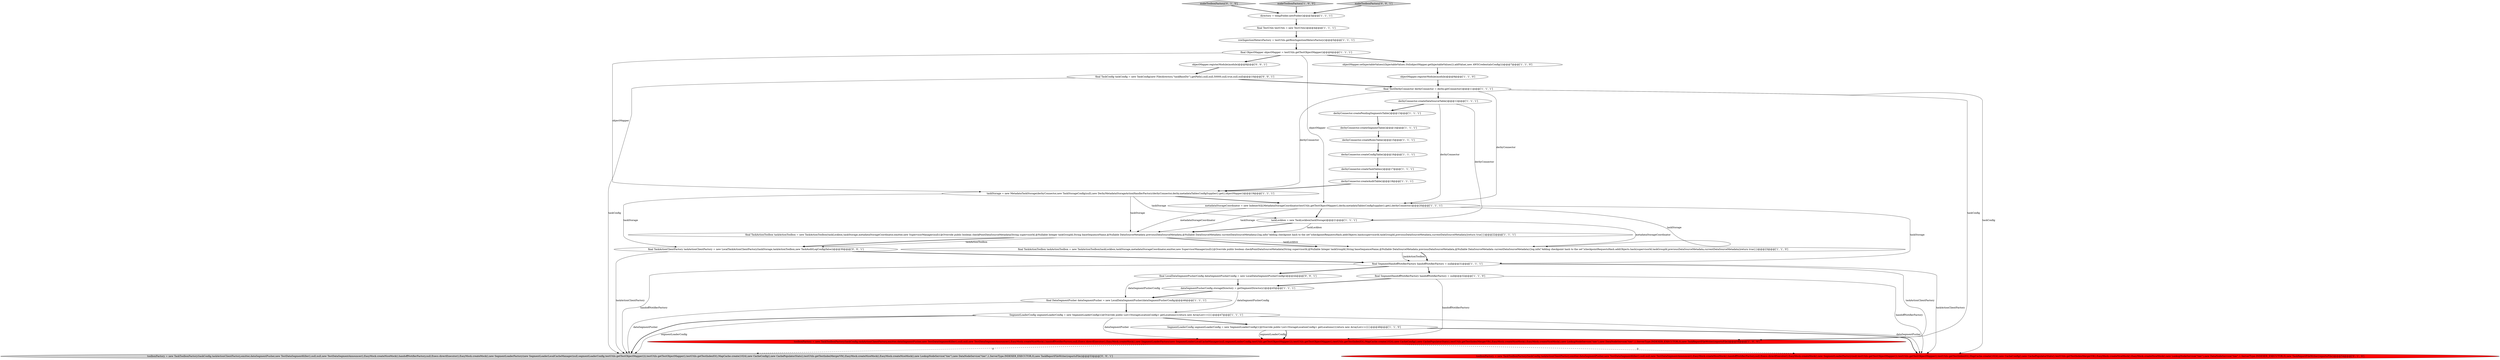 digraph {
32 [style = filled, label = "final TaskActionClientFactory taskActionClientFactory = new LocalTaskActionClientFactory(taskStorage,taskActionToolbox,new TaskAuditLogConfig(false))@@@30@@@['0', '0', '1']", fillcolor = white, shape = ellipse image = "AAA0AAABBB3BBB"];
21 [style = filled, label = "final SegmentHandoffNotifierFactory handoffNotifierFactory = null@@@31@@@['1', '1', '1']", fillcolor = white, shape = ellipse image = "AAA0AAABBB1BBB"];
24 [style = filled, label = "final DataSegmentPusher dataSegmentPusher = new LocalDataSegmentPusher(dataSegmentPusherConfig)@@@46@@@['1', '1', '1']", fillcolor = white, shape = ellipse image = "AAA0AAABBB1BBB"];
7 [style = filled, label = "taskStorage = new MetadataTaskStorage(derbyConnector,new TaskStorageConfig(null),new DerbyMetadataStorageActionHandlerFactory(derbyConnector,derby.metadataTablesConfigSupplier().get(),objectMapper))@@@19@@@['1', '1', '1']", fillcolor = white, shape = ellipse image = "AAA0AAABBB1BBB"];
28 [style = filled, label = "makeToolboxFactory['0', '1', '0']", fillcolor = lightgray, shape = diamond image = "AAA0AAABBB2BBB"];
17 [style = filled, label = "derbyConnector.createAuditTable()@@@18@@@['1', '1', '1']", fillcolor = white, shape = ellipse image = "AAA0AAABBB1BBB"];
27 [style = filled, label = "toolboxFactory = new TaskToolboxFactory(taskConfig,taskActionClientFactory,emitter,dataSegmentPusher,new TestDataSegmentKiller(),null,null,new TestDataSegmentAnnouncer(),EasyMock.createNiceMock(),handoffNotifierFactory,null,Execs.directExecutor(),EasyMock.createMock(),new SegmentLoaderFactory(null,testUtils.getTestObjectMapper()),testUtils.getTestObjectMapper(),testUtils.getTestIndexIO(),MapCache.create(1024),new CacheConfig(),new CachePopulatorStats(),testUtils.getTestIndexMergerV9(),EasyMock.createNiceMock(),EasyMock.createNiceMock(),new LookupNodeService(\"tier\"),new DataNodeService(\"tier\",1,ServerType.INDEXER_EXECUTOR,0),new TaskReportFileWriter(reportsFile))@@@54@@@['0', '1', '0']", fillcolor = red, shape = ellipse image = "AAA1AAABBB2BBB"];
25 [style = filled, label = "final TestUtils testUtils = new TestUtils()@@@4@@@['1', '1', '1']", fillcolor = white, shape = ellipse image = "AAA0AAABBB1BBB"];
31 [style = filled, label = "final TaskConfig taskConfig = new TaskConfig(new File(directory,\"taskBaseDir\").getPath(),null,null,50000,null,true,null,null)@@@10@@@['0', '0', '1']", fillcolor = white, shape = ellipse image = "AAA0AAABBB3BBB"];
13 [style = filled, label = "makeToolboxFactory['1', '0', '0']", fillcolor = lightgray, shape = diamond image = "AAA0AAABBB1BBB"];
26 [style = filled, label = "derbyConnector.createSegmentTable()@@@14@@@['1', '1', '1']", fillcolor = white, shape = ellipse image = "AAA0AAABBB1BBB"];
6 [style = filled, label = "rowIngestionMetersFactory = testUtils.getRowIngestionMetersFactory()@@@5@@@['1', '1', '1']", fillcolor = white, shape = ellipse image = "AAA0AAABBB1BBB"];
2 [style = filled, label = "objectMapper.registerModule(module)@@@9@@@['1', '1', '0']", fillcolor = white, shape = ellipse image = "AAA0AAABBB1BBB"];
29 [style = filled, label = "toolboxFactory = new TaskToolboxFactory(taskConfig,taskActionClientFactory,emitter,dataSegmentPusher,new TestDataSegmentKiller(),null,null,new TestDataSegmentAnnouncer(),EasyMock.createNiceMock(),handoffNotifierFactory,null,Execs.directExecutor(),EasyMock.createMock(),new SegmentLoaderFactory(new SegmentLoaderLocalCacheManager(null,segmentLoaderConfig,testUtils.getTestObjectMapper())),testUtils.getTestObjectMapper(),testUtils.getTestIndexIO(),MapCache.create(1024),new CacheConfig(),new CachePopulatorStats(),testUtils.getTestIndexMergerV9(),EasyMock.createNiceMock(),EasyMock.createNiceMock(),new LookupNodeService(\"tier\"),new DataNodeService(\"tier\",1,ServerType.INDEXER_EXECUTOR,0),new TaskReportFileWriter(reportsFile))@@@53@@@['0', '0', '1']", fillcolor = lightgray, shape = ellipse image = "AAA0AAABBB3BBB"];
5 [style = filled, label = "final SegmentHandoffNotifierFactory handoffNotifierFactory = null@@@32@@@['1', '1', '0']", fillcolor = white, shape = ellipse image = "AAA0AAABBB1BBB"];
4 [style = filled, label = "derbyConnector.createDataSourceTable()@@@12@@@['1', '1', '1']", fillcolor = white, shape = ellipse image = "AAA0AAABBB1BBB"];
12 [style = filled, label = "toolboxFactory = new TaskToolboxFactory(taskConfig,taskActionClientFactory,emitter,dataSegmentPusher,new TestDataSegmentKiller(),null,null,new TestDataSegmentAnnouncer(),EasyMock.createNiceMock(),handoffNotifierFactory,null,Execs.directExecutor(),EasyMock.createMock(),new SegmentLoaderFactory(new SegmentLoaderLocalCacheManager(null,segmentLoaderConfig,testUtils.getTestObjectMapper())),testUtils.getTestObjectMapper(),testUtils.getTestIndexIO(),MapCache.create(1024),new CacheConfig(),new CachePopulatorStats(),testUtils.getTestIndexMergerV9(),EasyMock.createNiceMock(),EasyMock.createNiceMock(),new LookupNodeService(\"tier\"),new DataNodeService(\"tier\",1,ServerType.INDEXER_EXECUTOR,0),new TaskReportFileWriter(reportsFile))@@@54@@@['1', '0', '0']", fillcolor = red, shape = ellipse image = "AAA1AAABBB1BBB"];
16 [style = filled, label = "derbyConnector.createRulesTable()@@@15@@@['1', '1', '1']", fillcolor = white, shape = ellipse image = "AAA0AAABBB1BBB"];
15 [style = filled, label = "derbyConnector.createPendingSegmentsTable()@@@13@@@['1', '1', '1']", fillcolor = white, shape = ellipse image = "AAA0AAABBB1BBB"];
8 [style = filled, label = "SegmentLoaderConfig segmentLoaderConfig = new SegmentLoaderConfig(){@Override public List<StorageLocationConfig> getLocations(){return new ArrayList<>()}}@@@47@@@['1', '1', '1']", fillcolor = white, shape = ellipse image = "AAA0AAABBB1BBB"];
20 [style = filled, label = "final ObjectMapper objectMapper = testUtils.getTestObjectMapper()@@@6@@@['1', '1', '1']", fillcolor = white, shape = ellipse image = "AAA0AAABBB1BBB"];
10 [style = filled, label = "derbyConnector.createTaskTables()@@@17@@@['1', '1', '1']", fillcolor = white, shape = ellipse image = "AAA0AAABBB1BBB"];
34 [style = filled, label = "makeToolboxFactory['0', '0', '1']", fillcolor = lightgray, shape = diamond image = "AAA0AAABBB3BBB"];
23 [style = filled, label = "final TaskActionToolbox taskActionToolbox = new TaskActionToolbox(taskLockbox,taskStorage,metadataStorageCoordinator,emitter,new SupervisorManager(null){@Override public boolean checkPointDataSourceMetadata(String supervisorId,@Nullable Integer taskGroupId,String baseSequenceName,@Nullable DataSourceMetadata previousDataSourceMetadata,@Nullable DataSourceMetadata currentDataSourceMetadata){log.info(\"Adding checkpoint hash to the set\")checkpointRequestsHash.add(Objects.hash(supervisorId,taskGroupId,previousDataSourceMetadata,currentDataSourceMetadata))return true}})@@@23@@@['1', '1', '0']", fillcolor = white, shape = ellipse image = "AAA0AAABBB1BBB"];
18 [style = filled, label = "metadataStorageCoordinator = new IndexerSQLMetadataStorageCoordinator(testUtils.getTestObjectMapper(),derby.metadataTablesConfigSupplier().get(),derbyConnector)@@@20@@@['1', '1', '1']", fillcolor = white, shape = ellipse image = "AAA0AAABBB1BBB"];
1 [style = filled, label = "dataSegmentPusherConfig.storageDirectory = getSegmentDirectory()@@@45@@@['1', '1', '1']", fillcolor = white, shape = ellipse image = "AAA0AAABBB1BBB"];
0 [style = filled, label = "final TaskActionToolbox taskActionToolbox = new TaskActionToolbox(taskLockbox,taskStorage,metadataStorageCoordinator,emitter,new SupervisorManager(null){@Override public boolean checkPointDataSourceMetadata(String supervisorId,@Nullable Integer taskGroupId,String baseSequenceName,@Nullable DataSourceMetadata previousDataSourceMetadata,@Nullable DataSourceMetadata currentDataSourceMetadata){log.info(\"Adding checkpoint hash to the set\")checkpointRequestsHash.add(Objects.hash(supervisorId,taskGroupId,previousDataSourceMetadata,currentDataSourceMetadata))return true}})@@@22@@@['1', '1', '1']", fillcolor = white, shape = ellipse image = "AAA0AAABBB1BBB"];
11 [style = filled, label = "SegmentLoaderConfig segmentLoaderConfig = new SegmentLoaderConfig(){@Override public List<StorageLocationConfig> getLocations(){return new ArrayList<>()}}@@@48@@@['1', '1', '0']", fillcolor = white, shape = ellipse image = "AAA0AAABBB1BBB"];
30 [style = filled, label = "objectMapper.registerModule(module)@@@8@@@['0', '0', '1']", fillcolor = white, shape = ellipse image = "AAA0AAABBB3BBB"];
14 [style = filled, label = "derbyConnector.createConfigTable()@@@16@@@['1', '1', '1']", fillcolor = white, shape = ellipse image = "AAA0AAABBB1BBB"];
33 [style = filled, label = "final LocalDataSegmentPusherConfig dataSegmentPusherConfig = new LocalDataSegmentPusherConfig()@@@44@@@['0', '0', '1']", fillcolor = white, shape = ellipse image = "AAA0AAABBB3BBB"];
3 [style = filled, label = "taskLockbox = new TaskLockbox(taskStorage)@@@21@@@['1', '1', '1']", fillcolor = white, shape = ellipse image = "AAA0AAABBB1BBB"];
19 [style = filled, label = "directory = tempFolder.newFolder()@@@3@@@['1', '1', '1']", fillcolor = white, shape = ellipse image = "AAA0AAABBB1BBB"];
9 [style = filled, label = "final TestDerbyConnector derbyConnector = derby.getConnector()@@@11@@@['1', '1', '1']", fillcolor = white, shape = ellipse image = "AAA0AAABBB1BBB"];
22 [style = filled, label = "objectMapper.setInjectableValues(((InjectableValues.Std)objectMapper.getInjectableValues()).addValue(,new AWSCredentialsConfig()))@@@7@@@['1', '1', '0']", fillcolor = white, shape = ellipse image = "AAA0AAABBB1BBB"];
7->32 [style = solid, label="taskStorage"];
21->29 [style = solid, label="handoffNotifierFactory"];
18->3 [style = bold, label=""];
3->0 [style = solid, label="taskLockbox"];
32->21 [style = bold, label=""];
22->2 [style = bold, label=""];
5->27 [style = solid, label="handoffNotifierFactory"];
18->23 [style = solid, label="taskStorage"];
34->19 [style = bold, label=""];
31->9 [style = bold, label=""];
24->29 [style = solid, label="dataSegmentPusher"];
0->23 [style = solid, label="taskLockbox"];
9->4 [style = bold, label=""];
21->33 [style = bold, label=""];
11->12 [style = solid, label="segmentLoaderConfig"];
4->15 [style = bold, label=""];
0->32 [style = solid, label="taskActionToolbox"];
9->12 [style = solid, label="taskConfig"];
8->27 [style = solid, label="dataSegmentPusher"];
9->7 [style = solid, label="derbyConnector"];
14->10 [style = bold, label=""];
21->12 [style = solid, label="taskActionClientFactory"];
5->12 [style = solid, label="handoffNotifierFactory"];
10->17 [style = bold, label=""];
11->12 [style = bold, label=""];
33->1 [style = bold, label=""];
23->21 [style = solid, label="taskActionToolbox"];
2->9 [style = bold, label=""];
20->7 [style = solid, label="objectMapper"];
3->23 [style = solid, label="metadataStorageCoordinator"];
25->6 [style = bold, label=""];
21->27 [style = solid, label="taskActionClientFactory"];
3->0 [style = bold, label=""];
19->25 [style = bold, label=""];
7->0 [style = solid, label="taskStorage"];
15->26 [style = bold, label=""];
20->22 [style = bold, label=""];
18->0 [style = solid, label="taskStorage"];
17->7 [style = bold, label=""];
6->20 [style = bold, label=""];
26->16 [style = bold, label=""];
21->5 [style = bold, label=""];
5->1 [style = bold, label=""];
13->19 [style = bold, label=""];
9->18 [style = solid, label="derbyConnector"];
0->23 [style = bold, label=""];
23->21 [style = bold, label=""];
30->31 [style = bold, label=""];
1->24 [style = bold, label=""];
20->18 [style = solid, label="objectMapper"];
18->0 [style = solid, label="metadataStorageCoordinator"];
12->27 [style = dashed, label="0"];
28->19 [style = bold, label=""];
12->29 [style = dashed, label="0"];
9->27 [style = solid, label="taskConfig"];
7->18 [style = bold, label=""];
16->14 [style = bold, label=""];
31->29 [style = solid, label="taskConfig"];
7->3 [style = solid, label="taskStorage"];
33->24 [style = solid, label="dataSegmentPusherConfig"];
8->12 [style = solid, label="dataSegmentPusher"];
18->21 [style = solid, label="taskStorage"];
8->29 [style = solid, label="segmentLoaderConfig"];
24->8 [style = bold, label=""];
0->32 [style = bold, label=""];
20->30 [style = bold, label=""];
4->3 [style = solid, label="derbyConnector"];
8->11 [style = bold, label=""];
8->29 [style = bold, label=""];
4->18 [style = solid, label="derbyConnector"];
32->29 [style = solid, label="taskActionClientFactory"];
1->8 [style = solid, label="dataSegmentPusherConfig"];
11->27 [style = bold, label=""];
}
